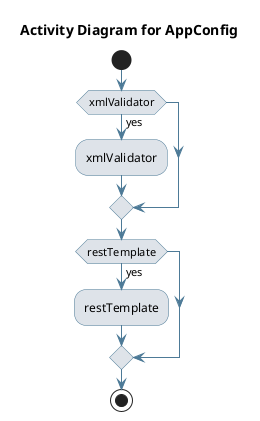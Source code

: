 @startuml
skinparam activity {
 BackgroundColor #DEE3E9 
 BorderColor #4D7A97 
 ArrowColor #4D7A97 
}
!pragma useVerticalIf on
start
title Activity Diagram for AppConfig

if (xmlValidator) then (yes)
:xmlValidator;
endif
if (restTemplate) then (yes)
:restTemplate;
endif
stop
@enduml
